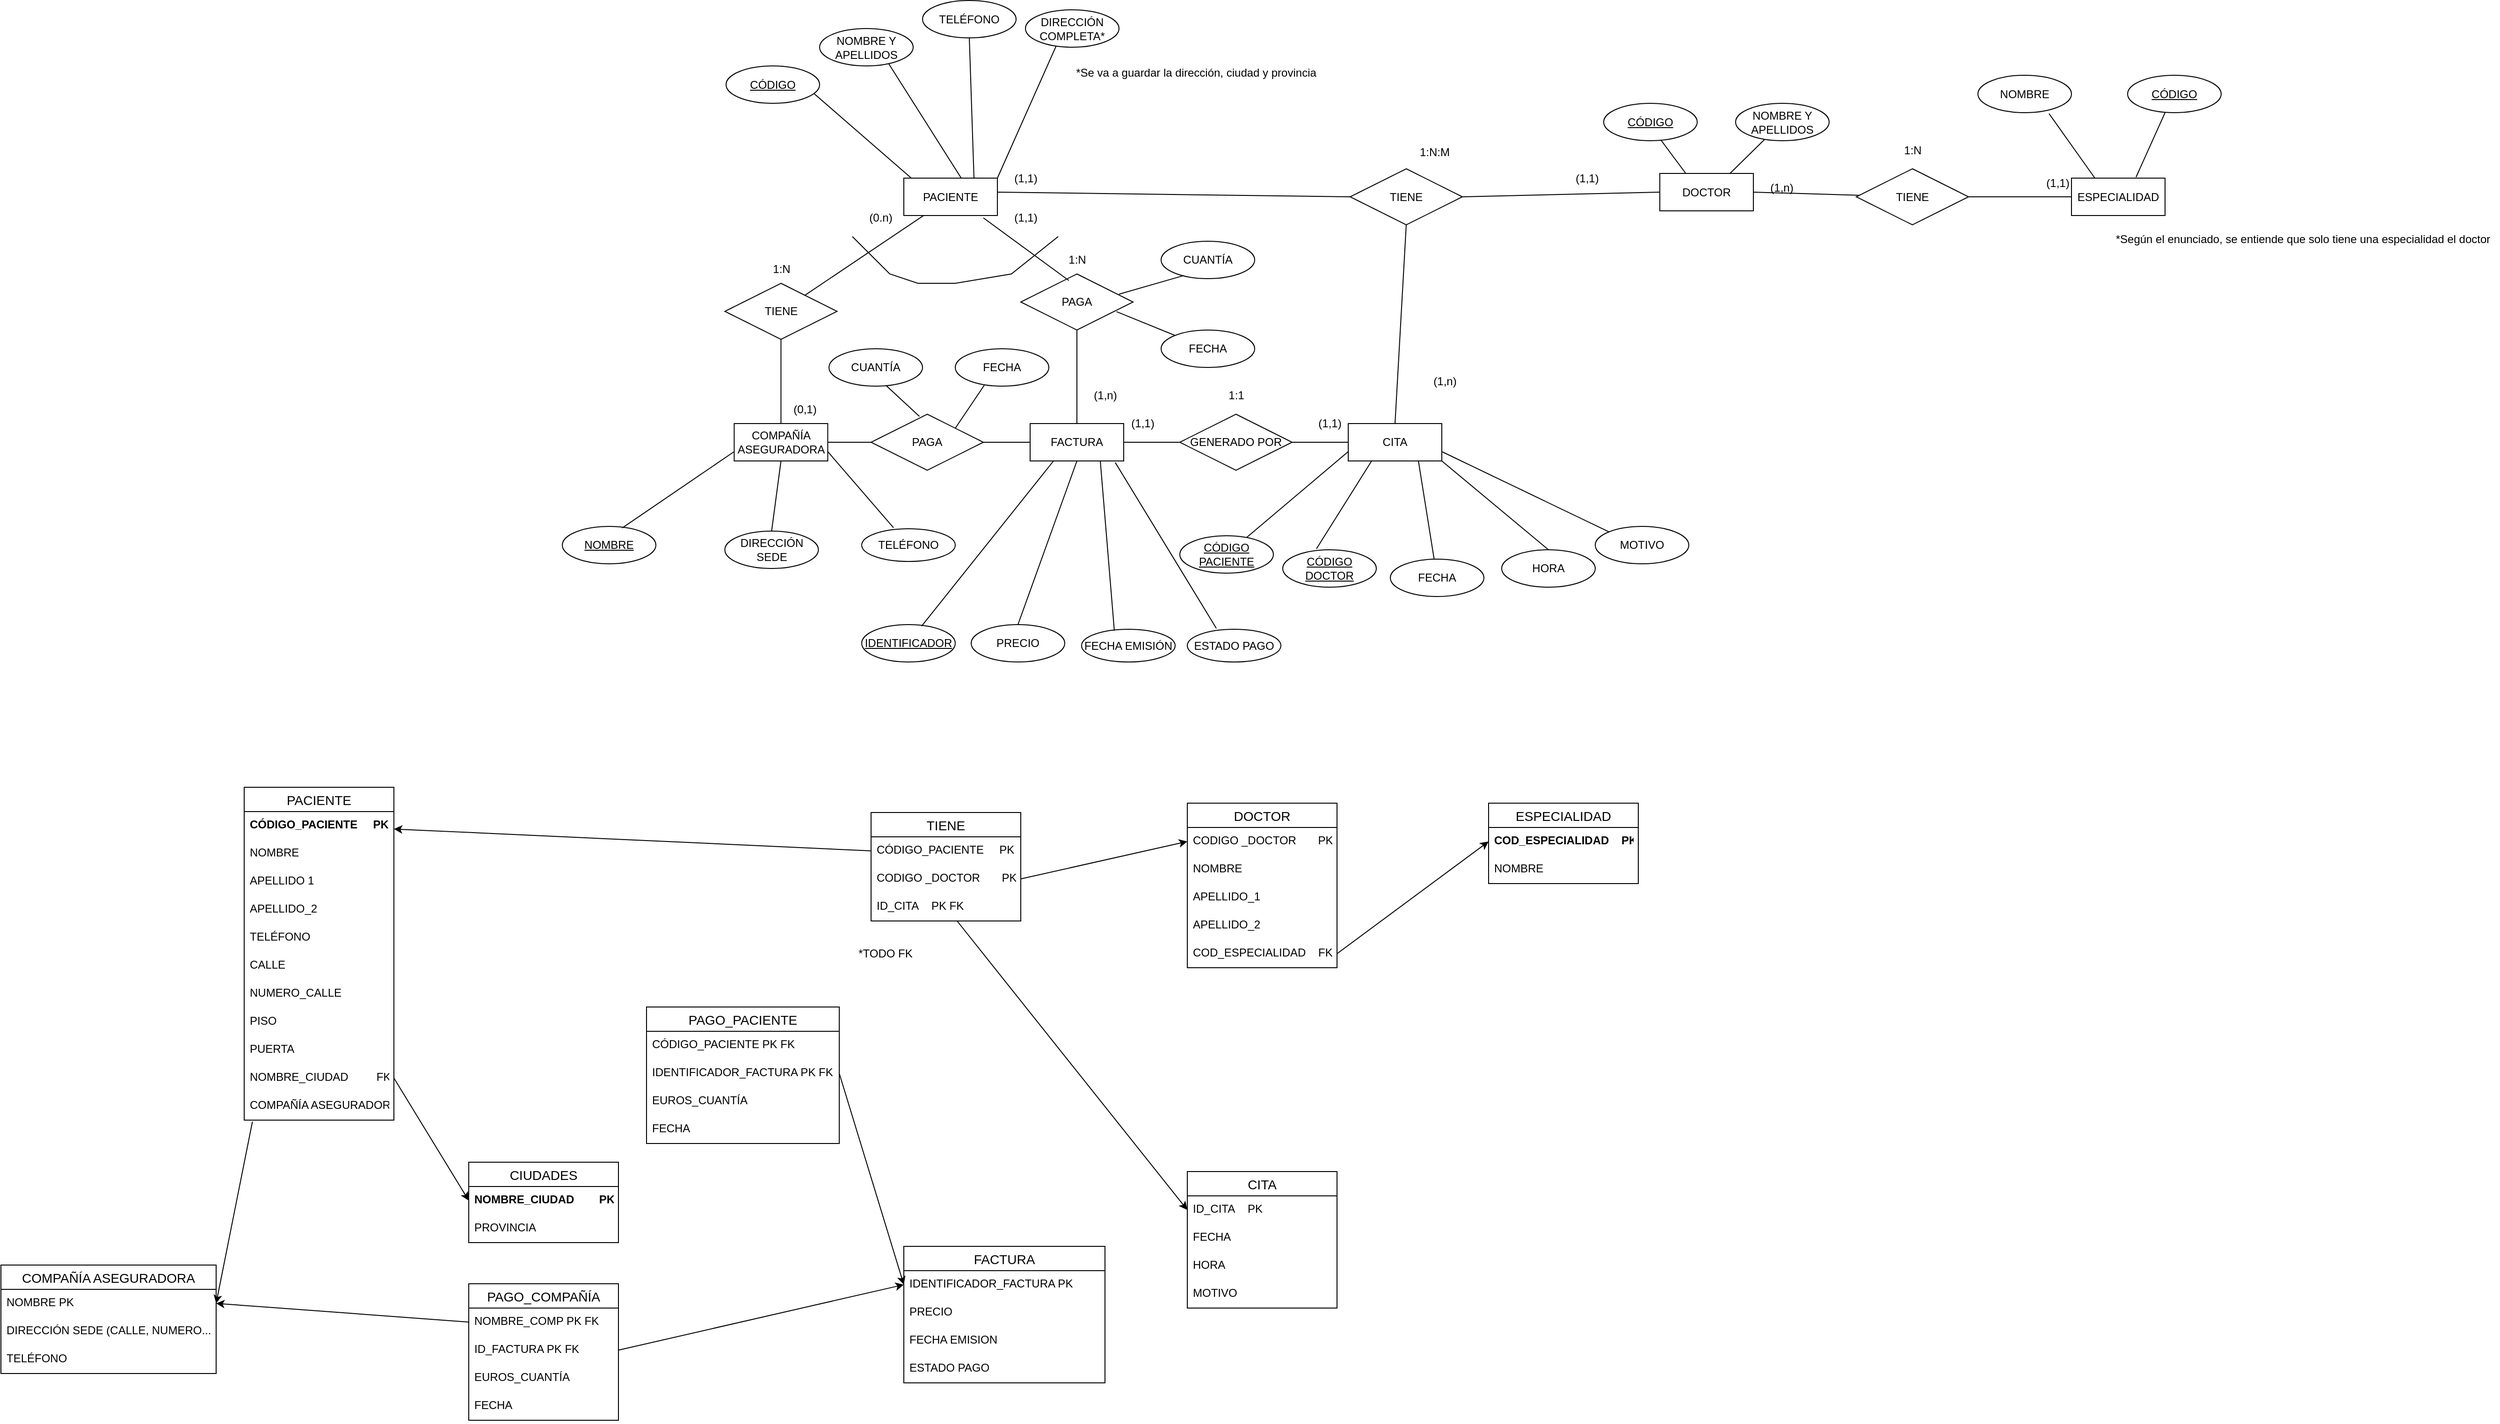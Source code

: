 <mxfile version="20.6.2" type="device"><diagram id="NpvZ-8KkUTJZ7FXer1d9" name="Página-1"><mxGraphModel dx="2678" dy="604" grid="1" gridSize="10" guides="1" tooltips="1" connect="1" arrows="1" fold="1" page="1" pageScale="1" pageWidth="827" pageHeight="1169" math="0" shadow="0"><root><mxCell id="0"/><mxCell id="1" parent="0"/><mxCell id="5P0BKRcx8Dq-CQ85jMU--1" value="NOMBRE" style="ellipse;whiteSpace=wrap;html=1;align=center;" parent="1" vertex="1"><mxGeometry x="663" y="327.5" width="100" height="40" as="geometry"/></mxCell><mxCell id="5P0BKRcx8Dq-CQ85jMU--4" value="ESPECIALIDAD" style="whiteSpace=wrap;html=1;align=center;" parent="1" vertex="1"><mxGeometry x="763" y="437.5" width="100" height="40" as="geometry"/></mxCell><mxCell id="ipRoVEkrLgZLWdzIDV_W-1" value="NOMBRE Y APELLIDOS" style="ellipse;whiteSpace=wrap;html=1;align=center;" parent="1" vertex="1"><mxGeometry x="404" y="357.5" width="100" height="40" as="geometry"/></mxCell><mxCell id="ipRoVEkrLgZLWdzIDV_W-3" value="&lt;u&gt;CÓDIGO PACIENTE&lt;/u&gt;" style="ellipse;whiteSpace=wrap;html=1;align=center;" parent="1" vertex="1"><mxGeometry x="-190" y="820" width="100" height="40" as="geometry"/></mxCell><mxCell id="ipRoVEkrLgZLWdzIDV_W-4" value="DIRECCIÓN SEDE" style="ellipse;whiteSpace=wrap;html=1;align=center;" parent="1" vertex="1"><mxGeometry x="-676.3" y="815" width="100" height="40" as="geometry"/></mxCell><mxCell id="ipRoVEkrLgZLWdzIDV_W-5" value="TELÉFONO" style="ellipse;whiteSpace=wrap;html=1;align=center;" parent="1" vertex="1"><mxGeometry x="-530" y="812.5" width="100" height="35" as="geometry"/></mxCell><mxCell id="ipRoVEkrLgZLWdzIDV_W-6" value="NOMBRE" style="ellipse;whiteSpace=wrap;html=1;align=center;fontStyle=4" parent="1" vertex="1"><mxGeometry x="-850" y="810" width="100" height="40" as="geometry"/></mxCell><mxCell id="ipRoVEkrLgZLWdzIDV_W-8" value="" style="endArrow=none;html=1;rounded=0;exitX=0.61;exitY=0.975;exitDx=0;exitDy=0;exitPerimeter=0;entryX=0.33;entryY=0.05;entryDx=0;entryDy=0;entryPerimeter=0;" parent="1" edge="1"><mxGeometry relative="1" as="geometry"><mxPoint x="324" y="396.5" as="sourcePoint"/><mxPoint x="356" y="439.5" as="targetPoint"/></mxGeometry></mxCell><mxCell id="ipRoVEkrLgZLWdzIDV_W-9" value="" style="endArrow=none;html=1;rounded=0;entryX=0.75;entryY=0;entryDx=0;entryDy=0;" parent="1" source="ipRoVEkrLgZLWdzIDV_W-1" target="_JA8lGXx84e9dUGxaTPr-1" edge="1"><mxGeometry relative="1" as="geometry"><mxPoint x="203" y="497.5" as="sourcePoint"/><mxPoint x="381" y="448.5" as="targetPoint"/></mxGeometry></mxCell><mxCell id="ipRoVEkrLgZLWdzIDV_W-10" value="" style="endArrow=none;html=1;rounded=0;exitX=0.6;exitY=0;exitDx=0;exitDy=0;exitPerimeter=0;entryX=0.08;entryY=0;entryDx=0;entryDy=0;entryPerimeter=0;" parent="1" source="ipRoVEkrLgZLWdzIDV_W-22" target="ipRoVEkrLgZLWdzIDV_W-20" edge="1"><mxGeometry relative="1" as="geometry"><mxPoint x="-375" y="287.5" as="sourcePoint"/><mxPoint x="-215" y="287.5" as="targetPoint"/></mxGeometry></mxCell><mxCell id="ipRoVEkrLgZLWdzIDV_W-11" value="" style="endArrow=none;html=1;rounded=0;exitX=0.5;exitY=0;exitDx=0;exitDy=0;entryX=0.62;entryY=0.025;entryDx=0;entryDy=0;entryPerimeter=0;" parent="1" source="ipRoVEkrLgZLWdzIDV_W-23" target="ipRoVEkrLgZLWdzIDV_W-20" edge="1"><mxGeometry relative="1" as="geometry"><mxPoint x="-365" y="297.5" as="sourcePoint"/><mxPoint x="-205" y="297.5" as="targetPoint"/></mxGeometry></mxCell><mxCell id="ipRoVEkrLgZLWdzIDV_W-12" value="" style="endArrow=none;html=1;rounded=0;entryX=0;entryY=0.75;entryDx=0;entryDy=0;exitX=0.64;exitY=0.042;exitDx=0;exitDy=0;exitPerimeter=0;" parent="1" source="ipRoVEkrLgZLWdzIDV_W-6" target="3FH6lMRUujKK2__Uvqiv-3" edge="1"><mxGeometry relative="1" as="geometry"><mxPoint x="-727" y="816.5" as="sourcePoint"/><mxPoint x="-546.3" y="415" as="targetPoint"/></mxGeometry></mxCell><mxCell id="ipRoVEkrLgZLWdzIDV_W-13" value="" style="endArrow=none;html=1;rounded=0;entryX=0.747;entryY=0.056;entryDx=0;entryDy=0;entryPerimeter=0;" parent="1" source="3FH6lMRUujKK2__Uvqiv-2" edge="1"><mxGeometry relative="1" as="geometry"><mxPoint x="-615" y="510" as="sourcePoint"/><mxPoint x="-462.65" y="476.68" as="targetPoint"/></mxGeometry></mxCell><mxCell id="ipRoVEkrLgZLWdzIDV_W-14" value="" style="endArrow=none;html=1;rounded=0;entryX=0.5;entryY=0;entryDx=0;entryDy=0;exitX=0.5;exitY=1;exitDx=0;exitDy=0;" parent="1" source="3FH6lMRUujKK2__Uvqiv-3" target="ipRoVEkrLgZLWdzIDV_W-4" edge="1"><mxGeometry relative="1" as="geometry"><mxPoint x="-746.3" y="584.5" as="sourcePoint"/><mxPoint x="-586.3" y="584.5" as="targetPoint"/></mxGeometry></mxCell><mxCell id="ipRoVEkrLgZLWdzIDV_W-16" value="" style="endArrow=none;html=1;rounded=0;entryX=0.5;entryY=0;entryDx=0;entryDy=0;exitX=1;exitY=0;exitDx=0;exitDy=0;" parent="1" source="ipRoVEkrLgZLWdzIDV_W-20" target="ipRoVEkrLgZLWdzIDV_W-24" edge="1"><mxGeometry relative="1" as="geometry"><mxPoint x="-315" y="347.5" as="sourcePoint"/><mxPoint x="-155" y="347.5" as="targetPoint"/></mxGeometry></mxCell><mxCell id="ipRoVEkrLgZLWdzIDV_W-17" value="CÓDIGO" style="ellipse;whiteSpace=wrap;html=1;align=center;fontStyle=4" parent="1" vertex="1"><mxGeometry x="823" y="327.5" width="100" height="40" as="geometry"/></mxCell><mxCell id="ipRoVEkrLgZLWdzIDV_W-18" value="" style="endArrow=none;html=1;rounded=0;exitX=0.76;exitY=1.025;exitDx=0;exitDy=0;exitPerimeter=0;entryX=0.25;entryY=0;entryDx=0;entryDy=0;" parent="1" source="5P0BKRcx8Dq-CQ85jMU--1" target="5P0BKRcx8Dq-CQ85jMU--4" edge="1"><mxGeometry relative="1" as="geometry"><mxPoint x="803" y="527.5" as="sourcePoint"/><mxPoint x="963" y="527.5" as="targetPoint"/></mxGeometry></mxCell><mxCell id="ipRoVEkrLgZLWdzIDV_W-19" value="" style="endArrow=none;html=1;rounded=0;exitX=0.69;exitY=-0.025;exitDx=0;exitDy=0;exitPerimeter=0;entryX=0.4;entryY=1;entryDx=0;entryDy=0;entryPerimeter=0;" parent="1" source="5P0BKRcx8Dq-CQ85jMU--4" target="ipRoVEkrLgZLWdzIDV_W-17" edge="1"><mxGeometry relative="1" as="geometry"><mxPoint x="873" y="427.5" as="sourcePoint"/><mxPoint x="1033" y="427.5" as="targetPoint"/></mxGeometry></mxCell><mxCell id="ipRoVEkrLgZLWdzIDV_W-20" value="PACIENTE" style="whiteSpace=wrap;html=1;align=center;" parent="1" vertex="1"><mxGeometry x="-485" y="437.5" width="100" height="40" as="geometry"/></mxCell><mxCell id="ipRoVEkrLgZLWdzIDV_W-22" value="CÓDIGO" style="ellipse;whiteSpace=wrap;html=1;align=center;fontStyle=4" parent="1" vertex="1"><mxGeometry x="-675" y="317.5" width="100" height="40" as="geometry"/></mxCell><mxCell id="ipRoVEkrLgZLWdzIDV_W-23" value="NOMBRE Y APELLIDOS" style="ellipse;whiteSpace=wrap;html=1;align=center;" parent="1" vertex="1"><mxGeometry x="-575" y="277.5" width="100" height="40" as="geometry"/></mxCell><mxCell id="ipRoVEkrLgZLWdzIDV_W-24" value="DIRECCIÓN COMPLETA*" style="ellipse;whiteSpace=wrap;html=1;align=center;" parent="1" vertex="1"><mxGeometry x="-355" y="257.5" width="100" height="40" as="geometry"/></mxCell><mxCell id="ipRoVEkrLgZLWdzIDV_W-25" value="*Se va a guardar la dirección, ciudad y provincia" style="text;html=1;align=center;verticalAlign=middle;resizable=0;points=[];autosize=1;strokeColor=none;fillColor=none;" parent="1" vertex="1"><mxGeometry x="-313" y="310" width="280" height="30" as="geometry"/></mxCell><mxCell id="ipRoVEkrLgZLWdzIDV_W-2" value="TELÉFONO" style="ellipse;whiteSpace=wrap;html=1;align=center;" parent="1" vertex="1"><mxGeometry x="-465" y="247.5" width="100" height="40" as="geometry"/></mxCell><mxCell id="3FH6lMRUujKK2__Uvqiv-2" value="TIENE" style="shape=rhombus;perimeter=rhombusPerimeter;whiteSpace=wrap;html=1;align=center;" parent="1" vertex="1"><mxGeometry x="-676.3" y="550" width="120" height="60" as="geometry"/></mxCell><mxCell id="3FH6lMRUujKK2__Uvqiv-3" value="COMPAÑÍA ASEGURADORA" style="whiteSpace=wrap;html=1;align=center;" parent="1" vertex="1"><mxGeometry x="-666.3" y="700" width="100" height="40" as="geometry"/></mxCell><mxCell id="_JA8lGXx84e9dUGxaTPr-1" value="DOCTOR" style="whiteSpace=wrap;html=1;align=center;" parent="1" vertex="1"><mxGeometry x="323" y="432.5" width="100" height="40" as="geometry"/></mxCell><mxCell id="_JA8lGXx84e9dUGxaTPr-2" value="&lt;u&gt;CÓDIGO&lt;/u&gt;" style="ellipse;whiteSpace=wrap;html=1;align=center;" parent="1" vertex="1"><mxGeometry x="263" y="357.5" width="100" height="40" as="geometry"/></mxCell><mxCell id="_JA8lGXx84e9dUGxaTPr-3" value="TIENE" style="shape=rhombus;perimeter=rhombusPerimeter;whiteSpace=wrap;html=1;align=center;" parent="1" vertex="1"><mxGeometry x="533" y="427.5" width="120" height="60" as="geometry"/></mxCell><mxCell id="_JA8lGXx84e9dUGxaTPr-4" value="" style="endArrow=none;html=1;rounded=0;exitX=1;exitY=0.5;exitDx=0;exitDy=0;" parent="1" source="_JA8lGXx84e9dUGxaTPr-1" target="_JA8lGXx84e9dUGxaTPr-3" edge="1"><mxGeometry relative="1" as="geometry"><mxPoint x="373" y="567.5" as="sourcePoint"/><mxPoint x="533" y="567.5" as="targetPoint"/></mxGeometry></mxCell><mxCell id="_JA8lGXx84e9dUGxaTPr-5" value="" style="endArrow=none;html=1;rounded=0;exitX=1;exitY=0.5;exitDx=0;exitDy=0;entryX=0;entryY=0.5;entryDx=0;entryDy=0;" parent="1" source="_JA8lGXx84e9dUGxaTPr-3" target="5P0BKRcx8Dq-CQ85jMU--4" edge="1"><mxGeometry relative="1" as="geometry"><mxPoint x="483" y="557.5" as="sourcePoint"/><mxPoint x="643" y="557.5" as="targetPoint"/></mxGeometry></mxCell><mxCell id="_JA8lGXx84e9dUGxaTPr-6" value="(1,1)" style="text;html=1;align=center;verticalAlign=middle;resizable=0;points=[];autosize=1;strokeColor=none;fillColor=none;" parent="1" vertex="1"><mxGeometry x="723" y="427.5" width="50" height="30" as="geometry"/></mxCell><mxCell id="_JA8lGXx84e9dUGxaTPr-7" value="*Según el enunciado, se entiende que solo tiene una especialidad el doctor" style="text;html=1;align=center;verticalAlign=middle;resizable=0;points=[];autosize=1;strokeColor=none;fillColor=none;" parent="1" vertex="1"><mxGeometry x="800" y="487.5" width="420" height="30" as="geometry"/></mxCell><mxCell id="_JA8lGXx84e9dUGxaTPr-8" value="(1,n)" style="text;html=1;align=center;verticalAlign=middle;resizable=0;points=[];autosize=1;strokeColor=none;fillColor=none;" parent="1" vertex="1"><mxGeometry x="428" y="432.5" width="50" height="30" as="geometry"/></mxCell><mxCell id="_JA8lGXx84e9dUGxaTPr-9" value="1:N" style="text;html=1;align=center;verticalAlign=middle;resizable=0;points=[];autosize=1;strokeColor=none;fillColor=none;" parent="1" vertex="1"><mxGeometry x="573" y="392.5" width="40" height="30" as="geometry"/></mxCell><mxCell id="_JA8lGXx84e9dUGxaTPr-11" value="" style="endArrow=none;html=1;rounded=0;exitX=1;exitY=0.75;exitDx=0;exitDy=0;entryX=0.34;entryY=-0.029;entryDx=0;entryDy=0;entryPerimeter=0;" parent="1" source="3FH6lMRUujKK2__Uvqiv-3" target="ipRoVEkrLgZLWdzIDV_W-5" edge="1"><mxGeometry relative="1" as="geometry"><mxPoint x="-366.3" y="755" as="sourcePoint"/><mxPoint x="-206.3" y="755" as="targetPoint"/></mxGeometry></mxCell><mxCell id="_JA8lGXx84e9dUGxaTPr-12" value="" style="endArrow=none;html=1;rounded=0;exitX=1;exitY=0.375;exitDx=0;exitDy=0;exitPerimeter=0;entryX=0;entryY=0.5;entryDx=0;entryDy=0;" parent="1" source="ipRoVEkrLgZLWdzIDV_W-20" target="_JA8lGXx84e9dUGxaTPr-35" edge="1"><mxGeometry relative="1" as="geometry"><mxPoint x="-200" y="452" as="sourcePoint"/><mxPoint x="20" y="452.5" as="targetPoint"/></mxGeometry></mxCell><mxCell id="_JA8lGXx84e9dUGxaTPr-13" value="" style="endArrow=none;html=1;rounded=0;exitX=1;exitY=0.5;exitDx=0;exitDy=0;entryX=0;entryY=0.5;entryDx=0;entryDy=0;" parent="1" source="_JA8lGXx84e9dUGxaTPr-35" target="_JA8lGXx84e9dUGxaTPr-1" edge="1"><mxGeometry relative="1" as="geometry"><mxPoint x="62" y="455" as="sourcePoint"/><mxPoint x="362" y="455" as="targetPoint"/></mxGeometry></mxCell><mxCell id="_JA8lGXx84e9dUGxaTPr-16" value="(1,1)" style="text;html=1;align=center;verticalAlign=middle;resizable=0;points=[];autosize=1;strokeColor=none;fillColor=none;" parent="1" vertex="1"><mxGeometry x="-380" y="422.5" width="50" height="30" as="geometry"/></mxCell><mxCell id="_JA8lGXx84e9dUGxaTPr-17" value="(1,1)" style="text;html=1;align=center;verticalAlign=middle;resizable=0;points=[];autosize=1;strokeColor=none;fillColor=none;" parent="1" vertex="1"><mxGeometry x="220" y="422.5" width="50" height="30" as="geometry"/></mxCell><mxCell id="_JA8lGXx84e9dUGxaTPr-18" value="1:N:M" style="text;html=1;align=center;verticalAlign=middle;resizable=0;points=[];autosize=1;strokeColor=none;fillColor=none;" parent="1" vertex="1"><mxGeometry x="52" y="395" width="60" height="30" as="geometry"/></mxCell><mxCell id="_JA8lGXx84e9dUGxaTPr-19" value="" style="endArrow=none;html=1;rounded=0;entryX=0.5;entryY=0;entryDx=0;entryDy=0;exitX=0.5;exitY=1;exitDx=0;exitDy=0;" parent="1" source="3FH6lMRUujKK2__Uvqiv-2" target="3FH6lMRUujKK2__Uvqiv-3" edge="1"><mxGeometry relative="1" as="geometry"><mxPoint x="-756.3" y="645" as="sourcePoint"/><mxPoint x="-596.3" y="645" as="targetPoint"/></mxGeometry></mxCell><mxCell id="_JA8lGXx84e9dUGxaTPr-20" value="(0,1)" style="text;html=1;align=center;verticalAlign=middle;resizable=0;points=[];autosize=1;strokeColor=none;fillColor=none;" parent="1" vertex="1"><mxGeometry x="-616.3" y="670" width="50" height="30" as="geometry"/></mxCell><mxCell id="_JA8lGXx84e9dUGxaTPr-22" value="1:N" style="text;html=1;align=center;verticalAlign=middle;resizable=0;points=[];autosize=1;strokeColor=none;fillColor=none;" parent="1" vertex="1"><mxGeometry x="-636.3" y="520" width="40" height="30" as="geometry"/></mxCell><mxCell id="_JA8lGXx84e9dUGxaTPr-23" value="" style="endArrow=none;html=1;rounded=0;exitX=0.5;exitY=1;exitDx=0;exitDy=0;entryX=0.75;entryY=0;entryDx=0;entryDy=0;" parent="1" source="ipRoVEkrLgZLWdzIDV_W-2" target="ipRoVEkrLgZLWdzIDV_W-20" edge="1"><mxGeometry relative="1" as="geometry"><mxPoint x="-595" y="437.5" as="sourcePoint"/><mxPoint x="-435" y="437.5" as="targetPoint"/></mxGeometry></mxCell><mxCell id="_JA8lGXx84e9dUGxaTPr-24" value="" style="endArrow=none;html=1;rounded=0;entryX=0;entryY=0.75;entryDx=0;entryDy=0;" parent="1" source="ipRoVEkrLgZLWdzIDV_W-3" target="_JA8lGXx84e9dUGxaTPr-33" edge="1"><mxGeometry relative="1" as="geometry"><mxPoint x="-50" y="870" as="sourcePoint"/><mxPoint x="-140" y="770" as="targetPoint"/></mxGeometry></mxCell><mxCell id="_JA8lGXx84e9dUGxaTPr-25" value="&lt;u&gt;CÓDIGO DOCTOR&lt;/u&gt;" style="ellipse;whiteSpace=wrap;html=1;align=center;" parent="1" vertex="1"><mxGeometry x="-80" y="835" width="100" height="40" as="geometry"/></mxCell><mxCell id="_JA8lGXx84e9dUGxaTPr-26" value="" style="endArrow=none;html=1;rounded=0;exitX=0.36;exitY=-0.025;exitDx=0;exitDy=0;exitPerimeter=0;entryX=0.25;entryY=1;entryDx=0;entryDy=0;" parent="1" source="_JA8lGXx84e9dUGxaTPr-25" target="_JA8lGXx84e9dUGxaTPr-33" edge="1"><mxGeometry relative="1" as="geometry"><mxPoint x="-117.282" y="791.298" as="sourcePoint"/><mxPoint x="-90" y="800" as="targetPoint"/></mxGeometry></mxCell><mxCell id="_JA8lGXx84e9dUGxaTPr-27" value="FECHA" style="ellipse;whiteSpace=wrap;html=1;align=center;" parent="1" vertex="1"><mxGeometry x="35" y="845" width="100" height="40" as="geometry"/></mxCell><mxCell id="_JA8lGXx84e9dUGxaTPr-28" value="" style="endArrow=none;html=1;rounded=0;entryX=0.75;entryY=1;entryDx=0;entryDy=0;" parent="1" source="_JA8lGXx84e9dUGxaTPr-27" target="_JA8lGXx84e9dUGxaTPr-33" edge="1"><mxGeometry relative="1" as="geometry"><mxPoint x="-74" y="799" as="sourcePoint"/><mxPoint x="-30" y="810" as="targetPoint"/></mxGeometry></mxCell><mxCell id="_JA8lGXx84e9dUGxaTPr-29" value="" style="endArrow=none;html=1;rounded=0;exitX=0.5;exitY=0;exitDx=0;exitDy=0;entryX=1;entryY=1;entryDx=0;entryDy=0;" parent="1" source="_JA8lGXx84e9dUGxaTPr-30" target="_JA8lGXx84e9dUGxaTPr-33" edge="1"><mxGeometry relative="1" as="geometry"><mxPoint x="40" y="880" as="sourcePoint"/><mxPoint x="30" y="810" as="targetPoint"/></mxGeometry></mxCell><mxCell id="_JA8lGXx84e9dUGxaTPr-30" value="HORA" style="ellipse;whiteSpace=wrap;html=1;align=center;" parent="1" vertex="1"><mxGeometry x="154" y="835" width="100" height="40" as="geometry"/></mxCell><mxCell id="_JA8lGXx84e9dUGxaTPr-31" value="MOTIVO" style="ellipse;whiteSpace=wrap;html=1;align=center;" parent="1" vertex="1"><mxGeometry x="254" y="810" width="100" height="40" as="geometry"/></mxCell><mxCell id="_JA8lGXx84e9dUGxaTPr-32" value="" style="endArrow=none;html=1;rounded=0;exitX=0;exitY=0;exitDx=0;exitDy=0;entryX=1;entryY=0.75;entryDx=0;entryDy=0;" parent="1" source="_JA8lGXx84e9dUGxaTPr-31" target="_JA8lGXx84e9dUGxaTPr-33" edge="1"><mxGeometry relative="1" as="geometry"><mxPoint x="50" y="900" as="sourcePoint"/><mxPoint x="40" y="740" as="targetPoint"/></mxGeometry></mxCell><mxCell id="_JA8lGXx84e9dUGxaTPr-33" value="CITA" style="whiteSpace=wrap;html=1;align=center;" parent="1" vertex="1"><mxGeometry x="-10" y="700" width="100" height="40" as="geometry"/></mxCell><mxCell id="_JA8lGXx84e9dUGxaTPr-34" value="" style="endArrow=none;html=1;rounded=0;entryX=0.5;entryY=1;entryDx=0;entryDy=0;exitX=0.5;exitY=0;exitDx=0;exitDy=0;" parent="1" source="_JA8lGXx84e9dUGxaTPr-33" target="_JA8lGXx84e9dUGxaTPr-35" edge="1"><mxGeometry relative="1" as="geometry"><mxPoint x="-238" y="590" as="sourcePoint"/><mxPoint x="-8" y="485" as="targetPoint"/></mxGeometry></mxCell><mxCell id="_JA8lGXx84e9dUGxaTPr-35" value="TIENE" style="shape=rhombus;perimeter=rhombusPerimeter;whiteSpace=wrap;html=1;align=center;" parent="1" vertex="1"><mxGeometry x="-8" y="427.5" width="120" height="60" as="geometry"/></mxCell><mxCell id="_JA8lGXx84e9dUGxaTPr-36" value="(1,n)" style="text;html=1;align=center;verticalAlign=middle;resizable=0;points=[];autosize=1;strokeColor=none;fillColor=none;" parent="1" vertex="1"><mxGeometry x="68" y="640" width="50" height="30" as="geometry"/></mxCell><mxCell id="_JA8lGXx84e9dUGxaTPr-37" style="edgeStyle=orthogonalEdgeStyle;rounded=0;orthogonalLoop=1;jettySize=auto;html=1;exitX=0.5;exitY=1;exitDx=0;exitDy=0;" parent="1" source="_JA8lGXx84e9dUGxaTPr-27" target="_JA8lGXx84e9dUGxaTPr-27" edge="1"><mxGeometry relative="1" as="geometry"/></mxCell><mxCell id="_JA8lGXx84e9dUGxaTPr-39" value="PAGA" style="shape=rhombus;perimeter=rhombusPerimeter;whiteSpace=wrap;html=1;align=center;" parent="1" vertex="1"><mxGeometry x="-360" y="540" width="120" height="60" as="geometry"/></mxCell><mxCell id="_JA8lGXx84e9dUGxaTPr-40" value="FACTURA" style="whiteSpace=wrap;html=1;align=center;" parent="1" vertex="1"><mxGeometry x="-350" y="700" width="100" height="40" as="geometry"/></mxCell><mxCell id="_JA8lGXx84e9dUGxaTPr-41" value="" style="endArrow=none;html=1;rounded=0;entryX=0.428;entryY=0.117;entryDx=0;entryDy=0;entryPerimeter=0;" parent="1" target="_JA8lGXx84e9dUGxaTPr-39" edge="1"><mxGeometry relative="1" as="geometry"><mxPoint x="-400" y="480" as="sourcePoint"/><mxPoint x="-303.5" y="590" as="targetPoint"/></mxGeometry></mxCell><mxCell id="_JA8lGXx84e9dUGxaTPr-42" value="" style="endArrow=none;html=1;rounded=0;entryX=0.5;entryY=1;entryDx=0;entryDy=0;exitX=0.5;exitY=0;exitDx=0;exitDy=0;" parent="1" source="_JA8lGXx84e9dUGxaTPr-40" target="_JA8lGXx84e9dUGxaTPr-39" edge="1"><mxGeometry relative="1" as="geometry"><mxPoint x="-573.5" y="680" as="sourcePoint"/><mxPoint x="-413.5" y="680" as="targetPoint"/></mxGeometry></mxCell><mxCell id="_JA8lGXx84e9dUGxaTPr-44" value="(0.n)" style="text;html=1;align=center;verticalAlign=middle;resizable=0;points=[];autosize=1;strokeColor=none;fillColor=none;" parent="1" vertex="1"><mxGeometry x="-535" y="465" width="50" height="30" as="geometry"/></mxCell><mxCell id="_JA8lGXx84e9dUGxaTPr-45" value="" style="endArrow=none;html=1;rounded=0;" parent="1" edge="1"><mxGeometry relative="1" as="geometry"><mxPoint x="-540" y="500" as="sourcePoint"/><mxPoint x="-320" y="500" as="targetPoint"/><Array as="points"><mxPoint x="-520" y="520"/><mxPoint x="-500" y="540"/><mxPoint x="-470" y="550"/><mxPoint x="-430" y="550"/><mxPoint x="-370" y="540"/></Array></mxGeometry></mxCell><mxCell id="_JA8lGXx84e9dUGxaTPr-46" value="(1,n)" style="text;html=1;align=center;verticalAlign=middle;resizable=0;points=[];autosize=1;strokeColor=none;fillColor=none;" parent="1" vertex="1"><mxGeometry x="-295" y="655" width="50" height="30" as="geometry"/></mxCell><mxCell id="_JA8lGXx84e9dUGxaTPr-47" value="(1,1)" style="text;html=1;align=center;verticalAlign=middle;resizable=0;points=[];autosize=1;strokeColor=none;fillColor=none;" parent="1" vertex="1"><mxGeometry x="-380" y="465" width="50" height="30" as="geometry"/></mxCell><mxCell id="_JA8lGXx84e9dUGxaTPr-48" value="1:N" style="text;html=1;align=center;verticalAlign=middle;resizable=0;points=[];autosize=1;strokeColor=none;fillColor=none;" parent="1" vertex="1"><mxGeometry x="-320" y="510" width="40" height="30" as="geometry"/></mxCell><mxCell id="_JA8lGXx84e9dUGxaTPr-49" value="PAGA" style="shape=rhombus;perimeter=rhombusPerimeter;whiteSpace=wrap;html=1;align=center;" parent="1" vertex="1"><mxGeometry x="-520" y="690" width="120" height="60" as="geometry"/></mxCell><mxCell id="_JA8lGXx84e9dUGxaTPr-50" value="" style="endArrow=none;html=1;rounded=0;exitX=1;exitY=0.5;exitDx=0;exitDy=0;entryX=0;entryY=0.5;entryDx=0;entryDy=0;" parent="1" source="3FH6lMRUujKK2__Uvqiv-3" target="_JA8lGXx84e9dUGxaTPr-49" edge="1"><mxGeometry relative="1" as="geometry"><mxPoint x="-470" y="770" as="sourcePoint"/><mxPoint x="-310" y="770" as="targetPoint"/></mxGeometry></mxCell><mxCell id="_JA8lGXx84e9dUGxaTPr-51" value="" style="endArrow=none;html=1;rounded=0;exitX=1;exitY=0.5;exitDx=0;exitDy=0;entryX=0;entryY=0.5;entryDx=0;entryDy=0;" parent="1" source="_JA8lGXx84e9dUGxaTPr-49" target="_JA8lGXx84e9dUGxaTPr-40" edge="1"><mxGeometry relative="1" as="geometry"><mxPoint x="-410" y="780" as="sourcePoint"/><mxPoint x="-250" y="780" as="targetPoint"/></mxGeometry></mxCell><mxCell id="_JA8lGXx84e9dUGxaTPr-53" value="CUANTÍA" style="ellipse;whiteSpace=wrap;html=1;align=center;" parent="1" vertex="1"><mxGeometry x="-210" y="505" width="100" height="40" as="geometry"/></mxCell><mxCell id="_JA8lGXx84e9dUGxaTPr-54" value="FECHA" style="ellipse;whiteSpace=wrap;html=1;align=center;" parent="1" vertex="1"><mxGeometry x="-210" y="600" width="100" height="40" as="geometry"/></mxCell><mxCell id="_JA8lGXx84e9dUGxaTPr-55" value="CUANTÍA" style="ellipse;whiteSpace=wrap;html=1;align=center;" parent="1" vertex="1"><mxGeometry x="-565" y="620" width="100" height="40" as="geometry"/></mxCell><mxCell id="_JA8lGXx84e9dUGxaTPr-56" value="FECHA" style="ellipse;whiteSpace=wrap;html=1;align=center;" parent="1" vertex="1"><mxGeometry x="-430" y="620" width="100" height="40" as="geometry"/></mxCell><mxCell id="_JA8lGXx84e9dUGxaTPr-57" value="" style="endArrow=none;html=1;rounded=0;exitX=0.607;exitY=0.975;exitDx=0;exitDy=0;exitPerimeter=0;entryX=0.431;entryY=0.039;entryDx=0;entryDy=0;entryPerimeter=0;" parent="1" source="_JA8lGXx84e9dUGxaTPr-55" target="_JA8lGXx84e9dUGxaTPr-49" edge="1"><mxGeometry relative="1" as="geometry"><mxPoint x="-360" y="830" as="sourcePoint"/><mxPoint x="-200" y="830" as="targetPoint"/></mxGeometry></mxCell><mxCell id="_JA8lGXx84e9dUGxaTPr-58" value="" style="endArrow=none;html=1;rounded=0;exitX=1;exitY=0;exitDx=0;exitDy=0;entryX=0.31;entryY=0.975;entryDx=0;entryDy=0;entryPerimeter=0;" parent="1" source="_JA8lGXx84e9dUGxaTPr-49" target="_JA8lGXx84e9dUGxaTPr-56" edge="1"><mxGeometry relative="1" as="geometry"><mxPoint x="-450" y="810" as="sourcePoint"/><mxPoint x="-290" y="810" as="targetPoint"/></mxGeometry></mxCell><mxCell id="_JA8lGXx84e9dUGxaTPr-59" value="" style="endArrow=none;html=1;rounded=0;exitX=0.875;exitY=0.361;exitDx=0;exitDy=0;exitPerimeter=0;entryX=0.243;entryY=0.917;entryDx=0;entryDy=0;entryPerimeter=0;" parent="1" source="_JA8lGXx84e9dUGxaTPr-39" target="_JA8lGXx84e9dUGxaTPr-53" edge="1"><mxGeometry relative="1" as="geometry"><mxPoint x="-260" y="590" as="sourcePoint"/><mxPoint x="-100" y="590" as="targetPoint"/></mxGeometry></mxCell><mxCell id="_JA8lGXx84e9dUGxaTPr-60" value="" style="endArrow=none;html=1;rounded=0;exitX=0.853;exitY=0.672;exitDx=0;exitDy=0;exitPerimeter=0;" parent="1" source="_JA8lGXx84e9dUGxaTPr-39" target="_JA8lGXx84e9dUGxaTPr-54" edge="1"><mxGeometry relative="1" as="geometry"><mxPoint x="-220" y="680" as="sourcePoint"/><mxPoint x="-60" y="680" as="targetPoint"/></mxGeometry></mxCell><mxCell id="_JA8lGXx84e9dUGxaTPr-61" value="PRECIO" style="ellipse;whiteSpace=wrap;html=1;align=center;" parent="1" vertex="1"><mxGeometry x="-413.0" y="915" width="100" height="40" as="geometry"/></mxCell><mxCell id="_JA8lGXx84e9dUGxaTPr-62" value="FECHA EMISIÓN" style="ellipse;whiteSpace=wrap;html=1;align=center;" parent="1" vertex="1"><mxGeometry x="-295" y="920" width="100" height="35" as="geometry"/></mxCell><mxCell id="_JA8lGXx84e9dUGxaTPr-63" value="IDENTIFICADOR" style="ellipse;whiteSpace=wrap;html=1;align=center;fontStyle=4" parent="1" vertex="1"><mxGeometry x="-530" y="915" width="100" height="40" as="geometry"/></mxCell><mxCell id="_JA8lGXx84e9dUGxaTPr-64" value="" style="endArrow=none;html=1;rounded=0;entryX=0.25;entryY=1;entryDx=0;entryDy=0;exitX=0.64;exitY=0.042;exitDx=0;exitDy=0;exitPerimeter=0;" parent="1" source="_JA8lGXx84e9dUGxaTPr-63" target="_JA8lGXx84e9dUGxaTPr-40" edge="1"><mxGeometry relative="1" as="geometry"><mxPoint x="-427" y="921.5" as="sourcePoint"/><mxPoint x="-366.3" y="835" as="targetPoint"/></mxGeometry></mxCell><mxCell id="_JA8lGXx84e9dUGxaTPr-65" value="" style="endArrow=none;html=1;rounded=0;entryX=0.5;entryY=0;entryDx=0;entryDy=0;exitX=0.5;exitY=1;exitDx=0;exitDy=0;" parent="1" source="_JA8lGXx84e9dUGxaTPr-40" target="_JA8lGXx84e9dUGxaTPr-61" edge="1"><mxGeometry relative="1" as="geometry"><mxPoint x="-316.3" y="845" as="sourcePoint"/><mxPoint x="-286.3" y="689.5" as="targetPoint"/></mxGeometry></mxCell><mxCell id="_JA8lGXx84e9dUGxaTPr-66" value="" style="endArrow=none;html=1;rounded=0;exitX=0.75;exitY=1;exitDx=0;exitDy=0;entryX=0.35;entryY=0.043;entryDx=0;entryDy=0;entryPerimeter=0;" parent="1" source="_JA8lGXx84e9dUGxaTPr-40" target="_JA8lGXx84e9dUGxaTPr-62" edge="1"><mxGeometry relative="1" as="geometry"><mxPoint x="-266.3" y="835" as="sourcePoint"/><mxPoint x="93.7" y="860" as="targetPoint"/></mxGeometry></mxCell><mxCell id="_JA8lGXx84e9dUGxaTPr-67" value="ESTADO PAGO" style="ellipse;whiteSpace=wrap;html=1;align=center;" parent="1" vertex="1"><mxGeometry x="-182" y="920" width="100" height="35" as="geometry"/></mxCell><mxCell id="_JA8lGXx84e9dUGxaTPr-68" value="" style="endArrow=none;html=1;rounded=0;exitX=0.91;exitY=1.042;exitDx=0;exitDy=0;exitPerimeter=0;entryX=0.31;entryY=-0.029;entryDx=0;entryDy=0;entryPerimeter=0;" parent="1" source="_JA8lGXx84e9dUGxaTPr-40" target="_JA8lGXx84e9dUGxaTPr-67" edge="1"><mxGeometry relative="1" as="geometry"><mxPoint x="-210" y="750" as="sourcePoint"/><mxPoint x="-50" y="750" as="targetPoint"/></mxGeometry></mxCell><mxCell id="_JA8lGXx84e9dUGxaTPr-69" value="GENERADO POR" style="shape=rhombus;perimeter=rhombusPerimeter;whiteSpace=wrap;html=1;align=center;" parent="1" vertex="1"><mxGeometry x="-190" y="690" width="120" height="60" as="geometry"/></mxCell><mxCell id="_JA8lGXx84e9dUGxaTPr-70" value="" style="endArrow=none;html=1;rounded=0;exitX=1;exitY=0.5;exitDx=0;exitDy=0;entryX=0;entryY=0.5;entryDx=0;entryDy=0;" parent="1" source="_JA8lGXx84e9dUGxaTPr-40" target="_JA8lGXx84e9dUGxaTPr-69" edge="1"><mxGeometry relative="1" as="geometry"><mxPoint y="960" as="sourcePoint"/><mxPoint x="160" y="960" as="targetPoint"/></mxGeometry></mxCell><mxCell id="_JA8lGXx84e9dUGxaTPr-71" value="" style="endArrow=none;html=1;rounded=0;exitX=1;exitY=0.5;exitDx=0;exitDy=0;entryX=0;entryY=0.5;entryDx=0;entryDy=0;" parent="1" source="_JA8lGXx84e9dUGxaTPr-69" target="_JA8lGXx84e9dUGxaTPr-33" edge="1"><mxGeometry relative="1" as="geometry"><mxPoint x="-20" y="940" as="sourcePoint"/><mxPoint x="140" y="940" as="targetPoint"/></mxGeometry></mxCell><mxCell id="_JA8lGXx84e9dUGxaTPr-72" value="(1,1)" style="text;html=1;align=center;verticalAlign=middle;resizable=0;points=[];autosize=1;strokeColor=none;fillColor=none;" parent="1" vertex="1"><mxGeometry x="-255" y="685" width="50" height="30" as="geometry"/></mxCell><mxCell id="_JA8lGXx84e9dUGxaTPr-73" value="(1,1)" style="text;html=1;align=center;verticalAlign=middle;resizable=0;points=[];autosize=1;strokeColor=none;fillColor=none;" parent="1" vertex="1"><mxGeometry x="-55" y="685" width="50" height="30" as="geometry"/></mxCell><mxCell id="_JA8lGXx84e9dUGxaTPr-74" value="1:1" style="text;html=1;align=center;verticalAlign=middle;resizable=0;points=[];autosize=1;strokeColor=none;fillColor=none;" parent="1" vertex="1"><mxGeometry x="-150" y="655" width="40" height="30" as="geometry"/></mxCell><mxCell id="F2HB8i0t3asDZClKq0f7-1" value="PACIENTE" style="swimlane;fontStyle=0;childLayout=stackLayout;horizontal=1;startSize=26;horizontalStack=0;resizeParent=1;resizeParentMax=0;resizeLast=0;collapsible=1;marginBottom=0;align=center;fontSize=14;" vertex="1" parent="1"><mxGeometry x="-1190" y="1089" width="160" height="356" as="geometry"/></mxCell><mxCell id="F2HB8i0t3asDZClKq0f7-2" value="CÓDIGO_PACIENTE     PK" style="text;strokeColor=none;fillColor=none;spacingLeft=4;spacingRight=4;overflow=hidden;rotatable=0;points=[[0,0.5],[1,0.5]];portConstraint=eastwest;fontSize=12;fontStyle=1" vertex="1" parent="F2HB8i0t3asDZClKq0f7-1"><mxGeometry y="26" width="160" height="30" as="geometry"/></mxCell><mxCell id="F2HB8i0t3asDZClKq0f7-5" value="NOMBRE&#10;   " style="text;strokeColor=none;fillColor=none;spacingLeft=4;spacingRight=4;overflow=hidden;rotatable=0;points=[[0,0.5],[1,0.5]];portConstraint=eastwest;fontSize=12;" vertex="1" parent="F2HB8i0t3asDZClKq0f7-1"><mxGeometry y="56" width="160" height="30" as="geometry"/></mxCell><mxCell id="F2HB8i0t3asDZClKq0f7-6" value="APELLIDO 1" style="text;strokeColor=none;fillColor=none;spacingLeft=4;spacingRight=4;overflow=hidden;rotatable=0;points=[[0,0.5],[1,0.5]];portConstraint=eastwest;fontSize=12;" vertex="1" parent="F2HB8i0t3asDZClKq0f7-1"><mxGeometry y="86" width="160" height="30" as="geometry"/></mxCell><mxCell id="F2HB8i0t3asDZClKq0f7-7" value="APELLIDO_2" style="text;strokeColor=none;fillColor=none;spacingLeft=4;spacingRight=4;overflow=hidden;rotatable=0;points=[[0,0.5],[1,0.5]];portConstraint=eastwest;fontSize=12;" vertex="1" parent="F2HB8i0t3asDZClKq0f7-1"><mxGeometry y="116" width="160" height="30" as="geometry"/></mxCell><mxCell id="F2HB8i0t3asDZClKq0f7-8" value="TELÉFONO" style="text;strokeColor=none;fillColor=none;spacingLeft=4;spacingRight=4;overflow=hidden;rotatable=0;points=[[0,0.5],[1,0.5]];portConstraint=eastwest;fontSize=12;" vertex="1" parent="F2HB8i0t3asDZClKq0f7-1"><mxGeometry y="146" width="160" height="30" as="geometry"/></mxCell><mxCell id="F2HB8i0t3asDZClKq0f7-9" value="CALLE" style="text;strokeColor=none;fillColor=none;spacingLeft=4;spacingRight=4;overflow=hidden;rotatable=0;points=[[0,0.5],[1,0.5]];portConstraint=eastwest;fontSize=12;" vertex="1" parent="F2HB8i0t3asDZClKq0f7-1"><mxGeometry y="176" width="160" height="30" as="geometry"/></mxCell><mxCell id="F2HB8i0t3asDZClKq0f7-10" value="NUMERO_CALLE" style="text;strokeColor=none;fillColor=none;spacingLeft=4;spacingRight=4;overflow=hidden;rotatable=0;points=[[0,0.5],[1,0.5]];portConstraint=eastwest;fontSize=12;" vertex="1" parent="F2HB8i0t3asDZClKq0f7-1"><mxGeometry y="206" width="160" height="30" as="geometry"/></mxCell><mxCell id="F2HB8i0t3asDZClKq0f7-3" value="PISO" style="text;strokeColor=none;fillColor=none;spacingLeft=4;spacingRight=4;overflow=hidden;rotatable=0;points=[[0,0.5],[1,0.5]];portConstraint=eastwest;fontSize=12;" vertex="1" parent="F2HB8i0t3asDZClKq0f7-1"><mxGeometry y="236" width="160" height="30" as="geometry"/></mxCell><mxCell id="F2HB8i0t3asDZClKq0f7-4" value="PUERTA" style="text;strokeColor=none;fillColor=none;spacingLeft=4;spacingRight=4;overflow=hidden;rotatable=0;points=[[0,0.5],[1,0.5]];portConstraint=eastwest;fontSize=12;" vertex="1" parent="F2HB8i0t3asDZClKq0f7-1"><mxGeometry y="266" width="160" height="30" as="geometry"/></mxCell><mxCell id="F2HB8i0t3asDZClKq0f7-11" value="NOMBRE_CIUDAD         FK" style="text;strokeColor=none;fillColor=none;spacingLeft=4;spacingRight=4;overflow=hidden;rotatable=0;points=[[0,0.5],[1,0.5]];portConstraint=eastwest;fontSize=12;" vertex="1" parent="F2HB8i0t3asDZClKq0f7-1"><mxGeometry y="296" width="160" height="30" as="geometry"/></mxCell><mxCell id="F2HB8i0t3asDZClKq0f7-69" value="COMPAÑÍA ASEGURADORA" style="text;strokeColor=none;fillColor=none;spacingLeft=4;spacingRight=4;overflow=hidden;rotatable=0;points=[[0,0.5],[1,0.5]];portConstraint=eastwest;fontSize=12;" vertex="1" parent="F2HB8i0t3asDZClKq0f7-1"><mxGeometry y="326" width="160" height="30" as="geometry"/></mxCell><mxCell id="F2HB8i0t3asDZClKq0f7-12" value="CIUDADES" style="swimlane;fontStyle=0;childLayout=stackLayout;horizontal=1;startSize=26;horizontalStack=0;resizeParent=1;resizeParentMax=0;resizeLast=0;collapsible=1;marginBottom=0;align=center;fontSize=14;" vertex="1" parent="1"><mxGeometry x="-950" y="1490" width="160" height="86" as="geometry"/></mxCell><mxCell id="F2HB8i0t3asDZClKq0f7-13" value="NOMBRE_CIUDAD        PK" style="text;strokeColor=none;fillColor=none;spacingLeft=4;spacingRight=4;overflow=hidden;rotatable=0;points=[[0,0.5],[1,0.5]];portConstraint=eastwest;fontSize=12;fontStyle=1" vertex="1" parent="F2HB8i0t3asDZClKq0f7-12"><mxGeometry y="26" width="160" height="30" as="geometry"/></mxCell><mxCell id="F2HB8i0t3asDZClKq0f7-14" value="PROVINCIA" style="text;strokeColor=none;fillColor=none;spacingLeft=4;spacingRight=4;overflow=hidden;rotatable=0;points=[[0,0.5],[1,0.5]];portConstraint=eastwest;fontSize=12;" vertex="1" parent="F2HB8i0t3asDZClKq0f7-12"><mxGeometry y="56" width="160" height="30" as="geometry"/></mxCell><mxCell id="F2HB8i0t3asDZClKq0f7-17" value="" style="endArrow=classic;html=1;rounded=0;exitX=1;exitY=0.5;exitDx=0;exitDy=0;entryX=0;entryY=0.5;entryDx=0;entryDy=0;" edge="1" parent="1" source="F2HB8i0t3asDZClKq0f7-11" target="F2HB8i0t3asDZClKq0f7-13"><mxGeometry width="50" height="50" relative="1" as="geometry"><mxPoint x="-810" y="1390" as="sourcePoint"/><mxPoint x="-760" y="1340" as="targetPoint"/></mxGeometry></mxCell><mxCell id="F2HB8i0t3asDZClKq0f7-18" value="DOCTOR" style="swimlane;fontStyle=0;childLayout=stackLayout;horizontal=1;startSize=26;horizontalStack=0;resizeParent=1;resizeParentMax=0;resizeLast=0;collapsible=1;marginBottom=0;align=center;fontSize=14;" vertex="1" parent="1"><mxGeometry x="-182" y="1106" width="160" height="176" as="geometry"/></mxCell><mxCell id="F2HB8i0t3asDZClKq0f7-19" value="CODIGO _DOCTOR       PK" style="text;strokeColor=none;fillColor=none;spacingLeft=4;spacingRight=4;overflow=hidden;rotatable=0;points=[[0,0.5],[1,0.5]];portConstraint=eastwest;fontSize=12;" vertex="1" parent="F2HB8i0t3asDZClKq0f7-18"><mxGeometry y="26" width="160" height="30" as="geometry"/></mxCell><mxCell id="F2HB8i0t3asDZClKq0f7-20" value="NOMBRE" style="text;strokeColor=none;fillColor=none;spacingLeft=4;spacingRight=4;overflow=hidden;rotatable=0;points=[[0,0.5],[1,0.5]];portConstraint=eastwest;fontSize=12;" vertex="1" parent="F2HB8i0t3asDZClKq0f7-18"><mxGeometry y="56" width="160" height="30" as="geometry"/></mxCell><mxCell id="F2HB8i0t3asDZClKq0f7-21" value="APELLIDO_1" style="text;strokeColor=none;fillColor=none;spacingLeft=4;spacingRight=4;overflow=hidden;rotatable=0;points=[[0,0.5],[1,0.5]];portConstraint=eastwest;fontSize=12;" vertex="1" parent="F2HB8i0t3asDZClKq0f7-18"><mxGeometry y="86" width="160" height="30" as="geometry"/></mxCell><mxCell id="F2HB8i0t3asDZClKq0f7-22" value="APELLIDO_2" style="text;strokeColor=none;fillColor=none;spacingLeft=4;spacingRight=4;overflow=hidden;rotatable=0;points=[[0,0.5],[1,0.5]];portConstraint=eastwest;fontSize=12;" vertex="1" parent="F2HB8i0t3asDZClKq0f7-18"><mxGeometry y="116" width="160" height="30" as="geometry"/></mxCell><mxCell id="F2HB8i0t3asDZClKq0f7-24" value="COD_ESPECIALIDAD    FK" style="text;strokeColor=none;fillColor=none;spacingLeft=4;spacingRight=4;overflow=hidden;rotatable=0;points=[[0,0.5],[1,0.5]];portConstraint=eastwest;fontSize=12;" vertex="1" parent="F2HB8i0t3asDZClKq0f7-18"><mxGeometry y="146" width="160" height="30" as="geometry"/></mxCell><mxCell id="F2HB8i0t3asDZClKq0f7-25" value="ESPECIALIDAD" style="swimlane;fontStyle=0;childLayout=stackLayout;horizontal=1;startSize=26;horizontalStack=0;resizeParent=1;resizeParentMax=0;resizeLast=0;collapsible=1;marginBottom=0;align=center;fontSize=14;" vertex="1" parent="1"><mxGeometry x="140" y="1106" width="160" height="86" as="geometry"/></mxCell><mxCell id="F2HB8i0t3asDZClKq0f7-26" value="COD_ESPECIALIDAD    PK" style="text;strokeColor=none;fillColor=none;spacingLeft=4;spacingRight=4;overflow=hidden;rotatable=0;points=[[0,0.5],[1,0.5]];portConstraint=eastwest;fontSize=12;fontStyle=1" vertex="1" parent="F2HB8i0t3asDZClKq0f7-25"><mxGeometry y="26" width="160" height="30" as="geometry"/></mxCell><mxCell id="F2HB8i0t3asDZClKq0f7-27" value="NOMBRE" style="text;strokeColor=none;fillColor=none;spacingLeft=4;spacingRight=4;overflow=hidden;rotatable=0;points=[[0,0.5],[1,0.5]];portConstraint=eastwest;fontSize=12;" vertex="1" parent="F2HB8i0t3asDZClKq0f7-25"><mxGeometry y="56" width="160" height="30" as="geometry"/></mxCell><mxCell id="F2HB8i0t3asDZClKq0f7-29" value="" style="endArrow=classic;html=1;rounded=0;exitX=1;exitY=0.5;exitDx=0;exitDy=0;entryX=0;entryY=0.5;entryDx=0;entryDy=0;" edge="1" parent="1" source="F2HB8i0t3asDZClKq0f7-24" target="F2HB8i0t3asDZClKq0f7-26"><mxGeometry width="50" height="50" relative="1" as="geometry"><mxPoint x="70" y="1310" as="sourcePoint"/><mxPoint x="120" y="1260" as="targetPoint"/></mxGeometry></mxCell><mxCell id="F2HB8i0t3asDZClKq0f7-30" value="CITA" style="swimlane;fontStyle=0;childLayout=stackLayout;horizontal=1;startSize=26;horizontalStack=0;resizeParent=1;resizeParentMax=0;resizeLast=0;collapsible=1;marginBottom=0;align=center;fontSize=14;" vertex="1" parent="1"><mxGeometry x="-182" y="1500" width="160" height="146" as="geometry"/></mxCell><mxCell id="F2HB8i0t3asDZClKq0f7-31" value="ID_CITA    PK" style="text;strokeColor=none;fillColor=none;spacingLeft=4;spacingRight=4;overflow=hidden;rotatable=0;points=[[0,0.5],[1,0.5]];portConstraint=eastwest;fontSize=12;" vertex="1" parent="F2HB8i0t3asDZClKq0f7-30"><mxGeometry y="26" width="160" height="30" as="geometry"/></mxCell><mxCell id="F2HB8i0t3asDZClKq0f7-32" value="FECHA" style="text;strokeColor=none;fillColor=none;spacingLeft=4;spacingRight=4;overflow=hidden;rotatable=0;points=[[0,0.5],[1,0.5]];portConstraint=eastwest;fontSize=12;" vertex="1" parent="F2HB8i0t3asDZClKq0f7-30"><mxGeometry y="56" width="160" height="30" as="geometry"/></mxCell><mxCell id="F2HB8i0t3asDZClKq0f7-33" value="HORA" style="text;strokeColor=none;fillColor=none;spacingLeft=4;spacingRight=4;overflow=hidden;rotatable=0;points=[[0,0.5],[1,0.5]];portConstraint=eastwest;fontSize=12;" vertex="1" parent="F2HB8i0t3asDZClKq0f7-30"><mxGeometry y="86" width="160" height="30" as="geometry"/></mxCell><mxCell id="F2HB8i0t3asDZClKq0f7-34" value="MOTIVO" style="text;strokeColor=none;fillColor=none;spacingLeft=4;spacingRight=4;overflow=hidden;rotatable=0;points=[[0,0.5],[1,0.5]];portConstraint=eastwest;fontSize=12;" vertex="1" parent="F2HB8i0t3asDZClKq0f7-30"><mxGeometry y="116" width="160" height="30" as="geometry"/></mxCell><mxCell id="F2HB8i0t3asDZClKq0f7-35" value="TIENE" style="swimlane;fontStyle=0;childLayout=stackLayout;horizontal=1;startSize=26;horizontalStack=0;resizeParent=1;resizeParentMax=0;resizeLast=0;collapsible=1;marginBottom=0;align=center;fontSize=14;" vertex="1" parent="1"><mxGeometry x="-520" y="1116" width="160" height="116" as="geometry"/></mxCell><mxCell id="F2HB8i0t3asDZClKq0f7-36" value="CÓDIGO_PACIENTE     PK FK" style="text;strokeColor=none;fillColor=none;spacingLeft=4;spacingRight=4;overflow=hidden;rotatable=0;points=[[0,0.5],[1,0.5]];portConstraint=eastwest;fontSize=12;" vertex="1" parent="F2HB8i0t3asDZClKq0f7-35"><mxGeometry y="26" width="160" height="30" as="geometry"/></mxCell><mxCell id="F2HB8i0t3asDZClKq0f7-37" value="CODIGO _DOCTOR       PK FK" style="text;strokeColor=none;fillColor=none;spacingLeft=4;spacingRight=4;overflow=hidden;rotatable=0;points=[[0,0.5],[1,0.5]];portConstraint=eastwest;fontSize=12;" vertex="1" parent="F2HB8i0t3asDZClKq0f7-35"><mxGeometry y="56" width="160" height="30" as="geometry"/></mxCell><mxCell id="F2HB8i0t3asDZClKq0f7-38" value="ID_CITA    PK FK" style="text;strokeColor=none;fillColor=none;spacingLeft=4;spacingRight=4;overflow=hidden;rotatable=0;points=[[0,0.5],[1,0.5]];portConstraint=eastwest;fontSize=12;" vertex="1" parent="F2HB8i0t3asDZClKq0f7-35"><mxGeometry y="86" width="160" height="30" as="geometry"/></mxCell><mxCell id="F2HB8i0t3asDZClKq0f7-39" value="*TODO FK" style="text;html=1;align=center;verticalAlign=middle;resizable=0;points=[];autosize=1;strokeColor=none;fillColor=none;" vertex="1" parent="1"><mxGeometry x="-545" y="1252" width="80" height="30" as="geometry"/></mxCell><mxCell id="F2HB8i0t3asDZClKq0f7-40" value="" style="endArrow=classic;html=1;rounded=0;exitX=0;exitY=0.5;exitDx=0;exitDy=0;" edge="1" parent="1" source="F2HB8i0t3asDZClKq0f7-36" target="F2HB8i0t3asDZClKq0f7-2"><mxGeometry width="50" height="50" relative="1" as="geometry"><mxPoint x="-780" y="1210" as="sourcePoint"/><mxPoint x="-730" y="1160" as="targetPoint"/></mxGeometry></mxCell><mxCell id="F2HB8i0t3asDZClKq0f7-42" value="" style="endArrow=classic;html=1;rounded=0;exitX=1;exitY=0.5;exitDx=0;exitDy=0;entryX=0;entryY=0.5;entryDx=0;entryDy=0;" edge="1" parent="1" source="F2HB8i0t3asDZClKq0f7-37" target="F2HB8i0t3asDZClKq0f7-19"><mxGeometry width="50" height="50" relative="1" as="geometry"><mxPoint x="-360" y="1380" as="sourcePoint"/><mxPoint x="-310" y="1330" as="targetPoint"/></mxGeometry></mxCell><mxCell id="F2HB8i0t3asDZClKq0f7-43" value="" style="endArrow=classic;html=1;rounded=0;entryX=0;entryY=0.5;entryDx=0;entryDy=0;" edge="1" parent="1" source="F2HB8i0t3asDZClKq0f7-38" target="F2HB8i0t3asDZClKq0f7-31"><mxGeometry width="50" height="50" relative="1" as="geometry"><mxPoint x="-380" y="1280" as="sourcePoint"/><mxPoint x="-330" y="1230" as="targetPoint"/></mxGeometry></mxCell><mxCell id="F2HB8i0t3asDZClKq0f7-46" value="FACTURA" style="swimlane;fontStyle=0;childLayout=stackLayout;horizontal=1;startSize=26;horizontalStack=0;resizeParent=1;resizeParentMax=0;resizeLast=0;collapsible=1;marginBottom=0;align=center;fontSize=14;" vertex="1" parent="1"><mxGeometry x="-485" y="1580" width="215" height="146" as="geometry"/></mxCell><mxCell id="F2HB8i0t3asDZClKq0f7-47" value="IDENTIFICADOR_FACTURA PK" style="text;strokeColor=none;fillColor=none;spacingLeft=4;spacingRight=4;overflow=hidden;rotatable=0;points=[[0,0.5],[1,0.5]];portConstraint=eastwest;fontSize=12;" vertex="1" parent="F2HB8i0t3asDZClKq0f7-46"><mxGeometry y="26" width="215" height="30" as="geometry"/></mxCell><mxCell id="F2HB8i0t3asDZClKq0f7-48" value="PRECIO" style="text;strokeColor=none;fillColor=none;spacingLeft=4;spacingRight=4;overflow=hidden;rotatable=0;points=[[0,0.5],[1,0.5]];portConstraint=eastwest;fontSize=12;" vertex="1" parent="F2HB8i0t3asDZClKq0f7-46"><mxGeometry y="56" width="215" height="30" as="geometry"/></mxCell><mxCell id="F2HB8i0t3asDZClKq0f7-50" value="FECHA EMISION" style="text;strokeColor=none;fillColor=none;spacingLeft=4;spacingRight=4;overflow=hidden;rotatable=0;points=[[0,0.5],[1,0.5]];portConstraint=eastwest;fontSize=12;" vertex="1" parent="F2HB8i0t3asDZClKq0f7-46"><mxGeometry y="86" width="215" height="30" as="geometry"/></mxCell><mxCell id="F2HB8i0t3asDZClKq0f7-49" value="ESTADO PAGO" style="text;strokeColor=none;fillColor=none;spacingLeft=4;spacingRight=4;overflow=hidden;rotatable=0;points=[[0,0.5],[1,0.5]];portConstraint=eastwest;fontSize=12;" vertex="1" parent="F2HB8i0t3asDZClKq0f7-46"><mxGeometry y="116" width="215" height="30" as="geometry"/></mxCell><mxCell id="F2HB8i0t3asDZClKq0f7-51" value="PAGO_COMPAÑÍA" style="swimlane;fontStyle=0;childLayout=stackLayout;horizontal=1;startSize=26;horizontalStack=0;resizeParent=1;resizeParentMax=0;resizeLast=0;collapsible=1;marginBottom=0;align=center;fontSize=14;" vertex="1" parent="1"><mxGeometry x="-950" y="1620" width="160" height="146" as="geometry"/></mxCell><mxCell id="F2HB8i0t3asDZClKq0f7-52" value="NOMBRE_COMP PK FK" style="text;strokeColor=none;fillColor=none;spacingLeft=4;spacingRight=4;overflow=hidden;rotatable=0;points=[[0,0.5],[1,0.5]];portConstraint=eastwest;fontSize=12;" vertex="1" parent="F2HB8i0t3asDZClKq0f7-51"><mxGeometry y="26" width="160" height="30" as="geometry"/></mxCell><mxCell id="F2HB8i0t3asDZClKq0f7-53" value="ID_FACTURA PK FK" style="text;strokeColor=none;fillColor=none;spacingLeft=4;spacingRight=4;overflow=hidden;rotatable=0;points=[[0,0.5],[1,0.5]];portConstraint=eastwest;fontSize=12;" vertex="1" parent="F2HB8i0t3asDZClKq0f7-51"><mxGeometry y="56" width="160" height="30" as="geometry"/></mxCell><mxCell id="F2HB8i0t3asDZClKq0f7-54" value="EUROS_CUANTÍA" style="text;strokeColor=none;fillColor=none;spacingLeft=4;spacingRight=4;overflow=hidden;rotatable=0;points=[[0,0.5],[1,0.5]];portConstraint=eastwest;fontSize=12;" vertex="1" parent="F2HB8i0t3asDZClKq0f7-51"><mxGeometry y="86" width="160" height="30" as="geometry"/></mxCell><mxCell id="F2HB8i0t3asDZClKq0f7-55" value="FECHA" style="text;strokeColor=none;fillColor=none;spacingLeft=4;spacingRight=4;overflow=hidden;rotatable=0;points=[[0,0.5],[1,0.5]];portConstraint=eastwest;fontSize=12;" vertex="1" parent="F2HB8i0t3asDZClKq0f7-51"><mxGeometry y="116" width="160" height="30" as="geometry"/></mxCell><mxCell id="F2HB8i0t3asDZClKq0f7-56" value="PAGO_PACIENTE" style="swimlane;fontStyle=0;childLayout=stackLayout;horizontal=1;startSize=26;horizontalStack=0;resizeParent=1;resizeParentMax=0;resizeLast=0;collapsible=1;marginBottom=0;align=center;fontSize=14;" vertex="1" parent="1"><mxGeometry x="-760" y="1324" width="206" height="146" as="geometry"/></mxCell><mxCell id="F2HB8i0t3asDZClKq0f7-57" value="CÓDIGO_PACIENTE PK FK" style="text;strokeColor=none;fillColor=none;spacingLeft=4;spacingRight=4;overflow=hidden;rotatable=0;points=[[0,0.5],[1,0.5]];portConstraint=eastwest;fontSize=12;" vertex="1" parent="F2HB8i0t3asDZClKq0f7-56"><mxGeometry y="26" width="206" height="30" as="geometry"/></mxCell><mxCell id="F2HB8i0t3asDZClKq0f7-58" value="IDENTIFICADOR_FACTURA PK FK" style="text;strokeColor=none;fillColor=none;spacingLeft=4;spacingRight=4;overflow=hidden;rotatable=0;points=[[0,0.5],[1,0.5]];portConstraint=eastwest;fontSize=12;" vertex="1" parent="F2HB8i0t3asDZClKq0f7-56"><mxGeometry y="56" width="206" height="30" as="geometry"/></mxCell><mxCell id="F2HB8i0t3asDZClKq0f7-60" value="EUROS_CUANTÍA" style="text;strokeColor=none;fillColor=none;spacingLeft=4;spacingRight=4;overflow=hidden;rotatable=0;points=[[0,0.5],[1,0.5]];portConstraint=eastwest;fontSize=12;" vertex="1" parent="F2HB8i0t3asDZClKq0f7-56"><mxGeometry y="86" width="206" height="30" as="geometry"/></mxCell><mxCell id="F2HB8i0t3asDZClKq0f7-61" value="FECHA" style="text;strokeColor=none;fillColor=none;spacingLeft=4;spacingRight=4;overflow=hidden;rotatable=0;points=[[0,0.5],[1,0.5]];portConstraint=eastwest;fontSize=12;" vertex="1" parent="F2HB8i0t3asDZClKq0f7-56"><mxGeometry y="116" width="206" height="30" as="geometry"/></mxCell><mxCell id="F2HB8i0t3asDZClKq0f7-62" value="" style="endArrow=classic;html=1;rounded=0;exitX=1;exitY=0.5;exitDx=0;exitDy=0;entryX=0;entryY=0.5;entryDx=0;entryDy=0;" edge="1" parent="1" source="F2HB8i0t3asDZClKq0f7-58" target="F2HB8i0t3asDZClKq0f7-47"><mxGeometry width="50" height="50" relative="1" as="geometry"><mxPoint x="-610" y="1550" as="sourcePoint"/><mxPoint x="-560" y="1500" as="targetPoint"/></mxGeometry></mxCell><mxCell id="F2HB8i0t3asDZClKq0f7-63" value="" style="endArrow=classic;html=1;rounded=0;exitX=1;exitY=0.5;exitDx=0;exitDy=0;entryX=0;entryY=0.5;entryDx=0;entryDy=0;" edge="1" parent="1" source="F2HB8i0t3asDZClKq0f7-53" target="F2HB8i0t3asDZClKq0f7-47"><mxGeometry width="50" height="50" relative="1" as="geometry"><mxPoint x="-700" y="1680" as="sourcePoint"/><mxPoint x="-650" y="1630" as="targetPoint"/></mxGeometry></mxCell><mxCell id="F2HB8i0t3asDZClKq0f7-64" value="COMPAÑÍA ASEGURADORA" style="swimlane;fontStyle=0;childLayout=stackLayout;horizontal=1;startSize=26;horizontalStack=0;resizeParent=1;resizeParentMax=0;resizeLast=0;collapsible=1;marginBottom=0;align=center;fontSize=14;" vertex="1" parent="1"><mxGeometry x="-1450" y="1600" width="230" height="116" as="geometry"/></mxCell><mxCell id="F2HB8i0t3asDZClKq0f7-65" value="NOMBRE PK" style="text;strokeColor=none;fillColor=none;spacingLeft=4;spacingRight=4;overflow=hidden;rotatable=0;points=[[0,0.5],[1,0.5]];portConstraint=eastwest;fontSize=12;" vertex="1" parent="F2HB8i0t3asDZClKq0f7-64"><mxGeometry y="26" width="230" height="30" as="geometry"/></mxCell><mxCell id="F2HB8i0t3asDZClKq0f7-66" value="DIRECCIÓN SEDE (CALLE, NUMERO...)" style="text;strokeColor=none;fillColor=none;spacingLeft=4;spacingRight=4;overflow=hidden;rotatable=0;points=[[0,0.5],[1,0.5]];portConstraint=eastwest;fontSize=12;" vertex="1" parent="F2HB8i0t3asDZClKq0f7-64"><mxGeometry y="56" width="230" height="30" as="geometry"/></mxCell><mxCell id="F2HB8i0t3asDZClKq0f7-67" value="TELÉFONO" style="text;strokeColor=none;fillColor=none;spacingLeft=4;spacingRight=4;overflow=hidden;rotatable=0;points=[[0,0.5],[1,0.5]];portConstraint=eastwest;fontSize=12;" vertex="1" parent="F2HB8i0t3asDZClKq0f7-64"><mxGeometry y="86" width="230" height="30" as="geometry"/></mxCell><mxCell id="F2HB8i0t3asDZClKq0f7-68" value="" style="endArrow=classic;html=1;rounded=0;exitX=0;exitY=0.5;exitDx=0;exitDy=0;entryX=1;entryY=0.5;entryDx=0;entryDy=0;" edge="1" parent="1" source="F2HB8i0t3asDZClKq0f7-52" target="F2HB8i0t3asDZClKq0f7-65"><mxGeometry width="50" height="50" relative="1" as="geometry"><mxPoint x="-1150" y="1580" as="sourcePoint"/><mxPoint x="-1100" y="1530" as="targetPoint"/></mxGeometry></mxCell><mxCell id="F2HB8i0t3asDZClKq0f7-71" value="" style="endArrow=classic;html=1;rounded=0;exitX=0.055;exitY=1.053;exitDx=0;exitDy=0;exitPerimeter=0;entryX=1;entryY=0.5;entryDx=0;entryDy=0;" edge="1" parent="1" source="F2HB8i0t3asDZClKq0f7-69" target="F2HB8i0t3asDZClKq0f7-65"><mxGeometry width="50" height="50" relative="1" as="geometry"><mxPoint x="-1310" y="1490" as="sourcePoint"/><mxPoint x="-1260" y="1440" as="targetPoint"/></mxGeometry></mxCell></root></mxGraphModel></diagram></mxfile>